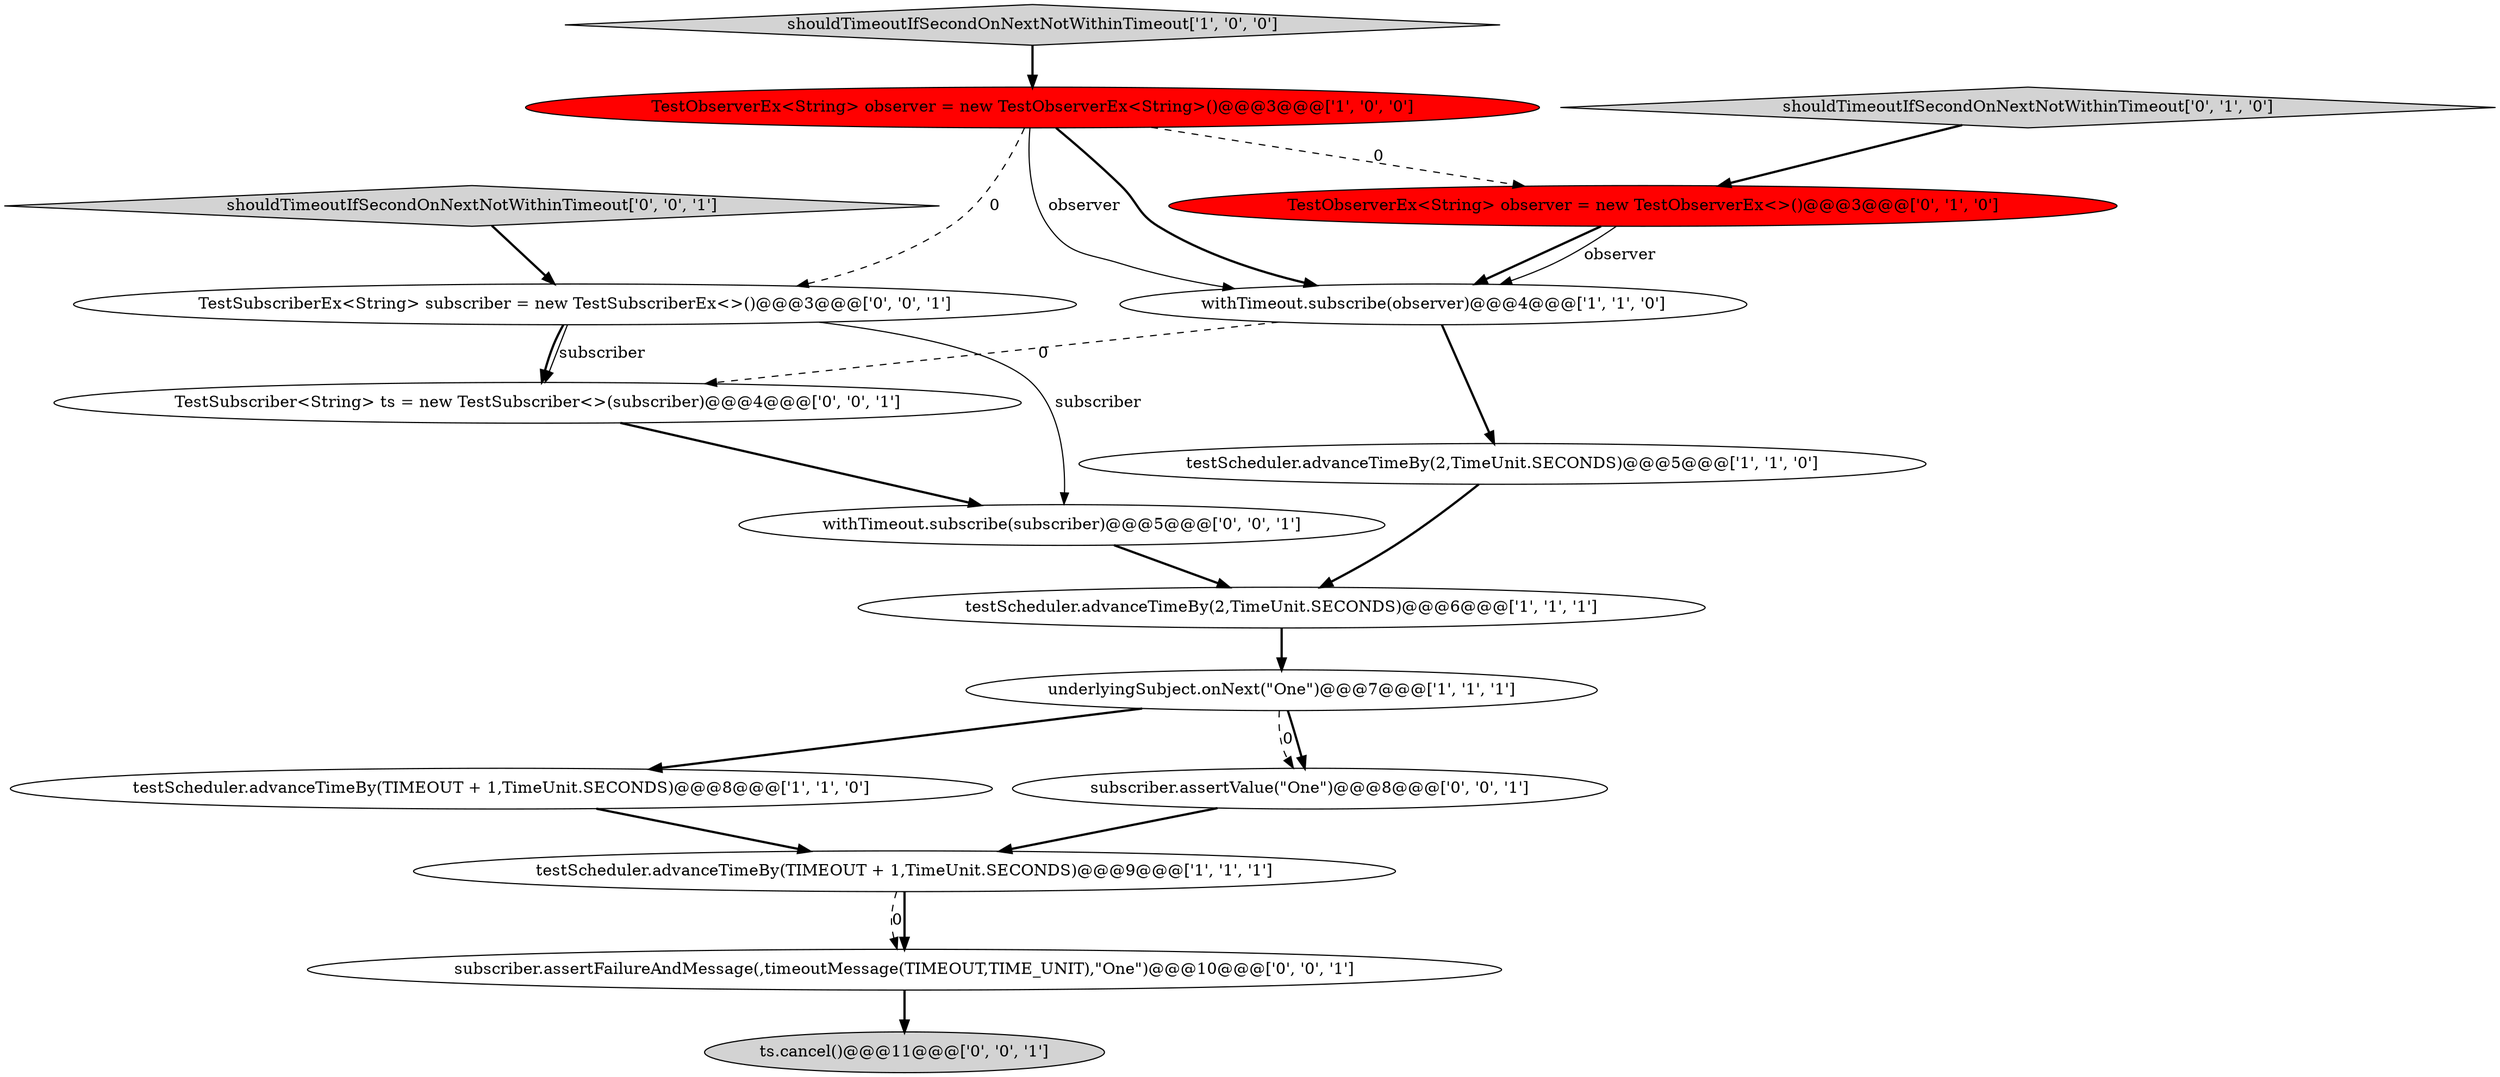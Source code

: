 digraph {
12 [style = filled, label = "withTimeout.subscribe(subscriber)@@@5@@@['0', '0', '1']", fillcolor = white, shape = ellipse image = "AAA0AAABBB3BBB"];
14 [style = filled, label = "TestSubscriber<String> ts = new TestSubscriber<>(subscriber)@@@4@@@['0', '0', '1']", fillcolor = white, shape = ellipse image = "AAA0AAABBB3BBB"];
10 [style = filled, label = "TestSubscriberEx<String> subscriber = new TestSubscriberEx<>()@@@3@@@['0', '0', '1']", fillcolor = white, shape = ellipse image = "AAA0AAABBB3BBB"];
0 [style = filled, label = "testScheduler.advanceTimeBy(TIMEOUT + 1,TimeUnit.SECONDS)@@@9@@@['1', '1', '1']", fillcolor = white, shape = ellipse image = "AAA0AAABBB1BBB"];
16 [style = filled, label = "shouldTimeoutIfSecondOnNextNotWithinTimeout['0', '0', '1']", fillcolor = lightgray, shape = diamond image = "AAA0AAABBB3BBB"];
5 [style = filled, label = "TestObserverEx<String> observer = new TestObserverEx<String>()@@@3@@@['1', '0', '0']", fillcolor = red, shape = ellipse image = "AAA1AAABBB1BBB"];
15 [style = filled, label = "subscriber.assertFailureAndMessage(,timeoutMessage(TIMEOUT,TIME_UNIT),\"One\")@@@10@@@['0', '0', '1']", fillcolor = white, shape = ellipse image = "AAA0AAABBB3BBB"];
8 [style = filled, label = "TestObserverEx<String> observer = new TestObserverEx<>()@@@3@@@['0', '1', '0']", fillcolor = red, shape = ellipse image = "AAA1AAABBB2BBB"];
2 [style = filled, label = "testScheduler.advanceTimeBy(TIMEOUT + 1,TimeUnit.SECONDS)@@@8@@@['1', '1', '0']", fillcolor = white, shape = ellipse image = "AAA0AAABBB1BBB"];
6 [style = filled, label = "withTimeout.subscribe(observer)@@@4@@@['1', '1', '0']", fillcolor = white, shape = ellipse image = "AAA0AAABBB1BBB"];
13 [style = filled, label = "subscriber.assertValue(\"One\")@@@8@@@['0', '0', '1']", fillcolor = white, shape = ellipse image = "AAA0AAABBB3BBB"];
1 [style = filled, label = "shouldTimeoutIfSecondOnNextNotWithinTimeout['1', '0', '0']", fillcolor = lightgray, shape = diamond image = "AAA0AAABBB1BBB"];
3 [style = filled, label = "underlyingSubject.onNext(\"One\")@@@7@@@['1', '1', '1']", fillcolor = white, shape = ellipse image = "AAA0AAABBB1BBB"];
9 [style = filled, label = "shouldTimeoutIfSecondOnNextNotWithinTimeout['0', '1', '0']", fillcolor = lightgray, shape = diamond image = "AAA0AAABBB2BBB"];
4 [style = filled, label = "testScheduler.advanceTimeBy(2,TimeUnit.SECONDS)@@@5@@@['1', '1', '0']", fillcolor = white, shape = ellipse image = "AAA0AAABBB1BBB"];
7 [style = filled, label = "testScheduler.advanceTimeBy(2,TimeUnit.SECONDS)@@@6@@@['1', '1', '1']", fillcolor = white, shape = ellipse image = "AAA0AAABBB1BBB"];
11 [style = filled, label = "ts.cancel()@@@11@@@['0', '0', '1']", fillcolor = lightgray, shape = ellipse image = "AAA0AAABBB3BBB"];
1->5 [style = bold, label=""];
5->6 [style = solid, label="observer"];
10->14 [style = bold, label=""];
16->10 [style = bold, label=""];
10->12 [style = solid, label="subscriber"];
0->15 [style = dashed, label="0"];
8->6 [style = bold, label=""];
6->14 [style = dashed, label="0"];
9->8 [style = bold, label=""];
10->14 [style = solid, label="subscriber"];
3->13 [style = dashed, label="0"];
0->15 [style = bold, label=""];
7->3 [style = bold, label=""];
12->7 [style = bold, label=""];
4->7 [style = bold, label=""];
6->4 [style = bold, label=""];
2->0 [style = bold, label=""];
5->6 [style = bold, label=""];
3->2 [style = bold, label=""];
15->11 [style = bold, label=""];
5->10 [style = dashed, label="0"];
8->6 [style = solid, label="observer"];
14->12 [style = bold, label=""];
3->13 [style = bold, label=""];
5->8 [style = dashed, label="0"];
13->0 [style = bold, label=""];
}
